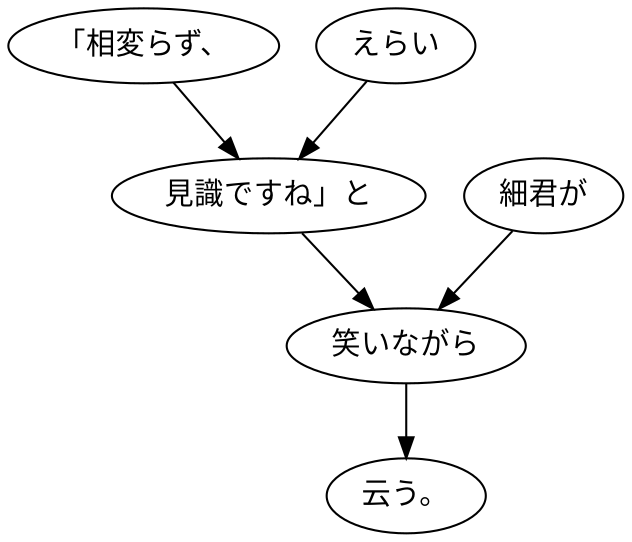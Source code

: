 digraph graph3160 {
	node0 [label="「相変らず、"];
	node1 [label="えらい"];
	node2 [label="見識ですね」と"];
	node3 [label="細君が"];
	node4 [label="笑いながら"];
	node5 [label="云う。"];
	node0 -> node2;
	node1 -> node2;
	node2 -> node4;
	node3 -> node4;
	node4 -> node5;
}
